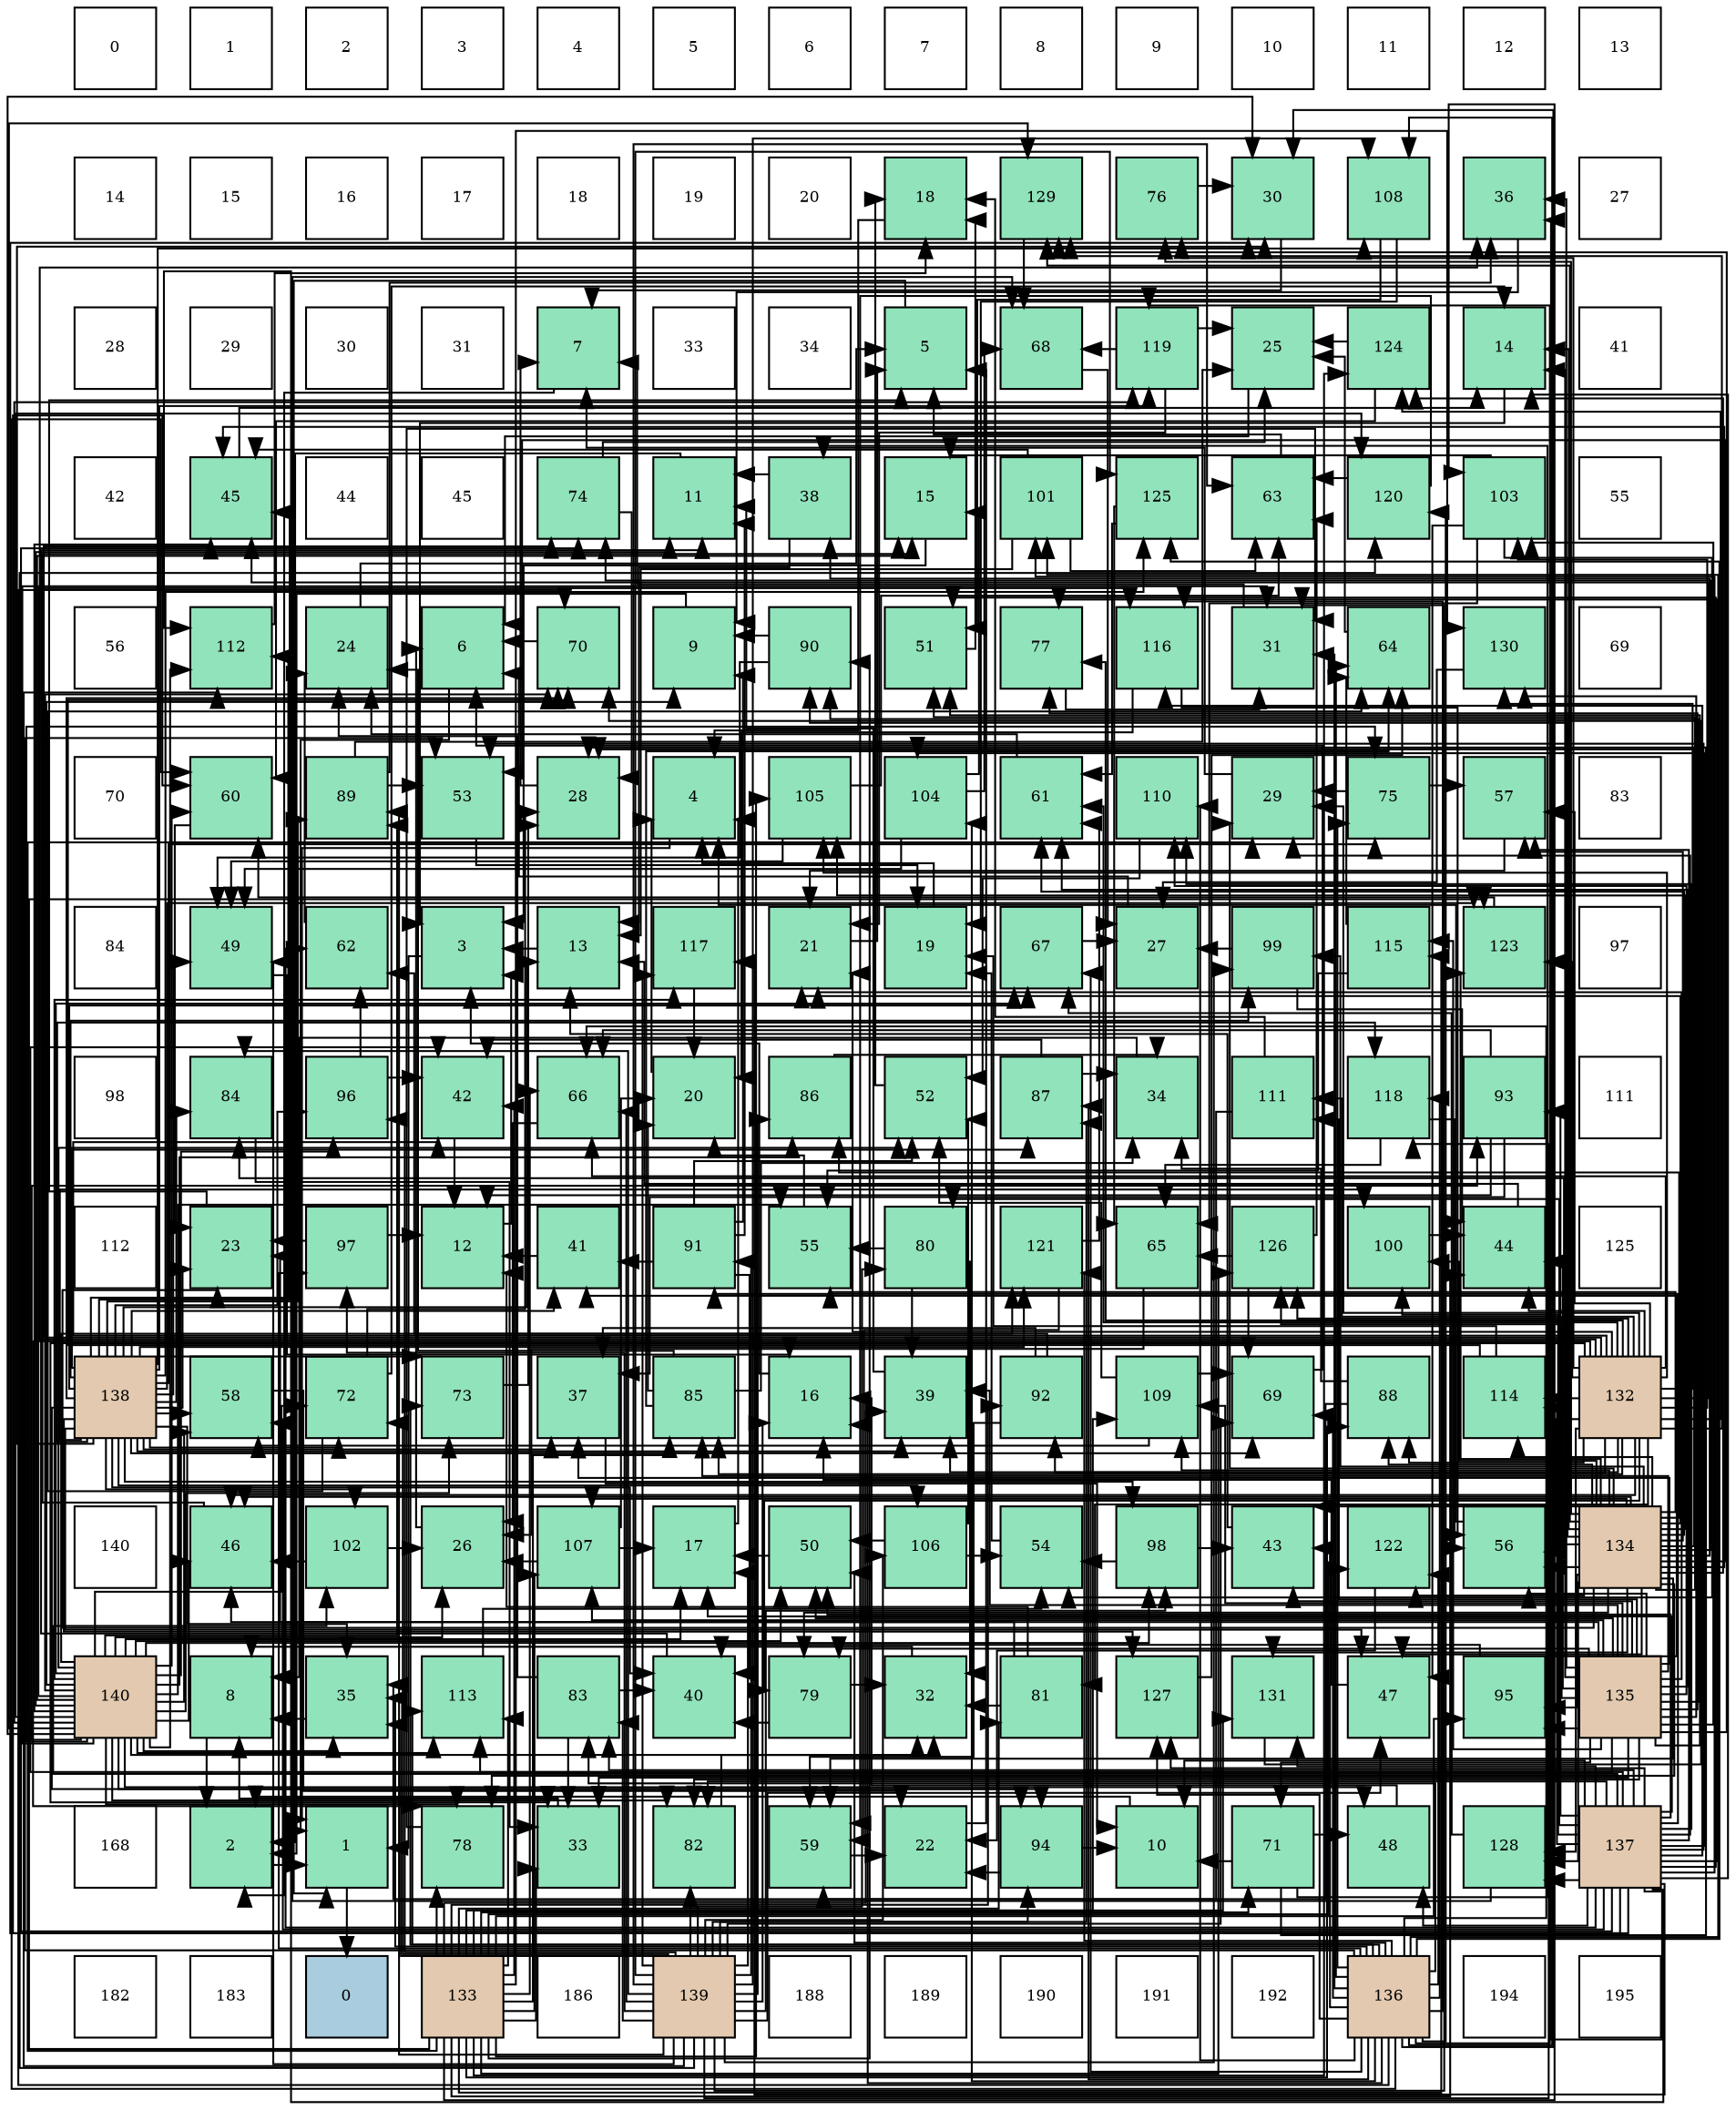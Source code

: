 digraph layout{
 rankdir=TB;
 splines=ortho;
 node [style=filled shape=square fixedsize=true width=0.6];
0[label="0", fontsize=8, fillcolor="#ffffff"];
1[label="1", fontsize=8, fillcolor="#ffffff"];
2[label="2", fontsize=8, fillcolor="#ffffff"];
3[label="3", fontsize=8, fillcolor="#ffffff"];
4[label="4", fontsize=8, fillcolor="#ffffff"];
5[label="5", fontsize=8, fillcolor="#ffffff"];
6[label="6", fontsize=8, fillcolor="#ffffff"];
7[label="7", fontsize=8, fillcolor="#ffffff"];
8[label="8", fontsize=8, fillcolor="#ffffff"];
9[label="9", fontsize=8, fillcolor="#ffffff"];
10[label="10", fontsize=8, fillcolor="#ffffff"];
11[label="11", fontsize=8, fillcolor="#ffffff"];
12[label="12", fontsize=8, fillcolor="#ffffff"];
13[label="13", fontsize=8, fillcolor="#ffffff"];
14[label="14", fontsize=8, fillcolor="#ffffff"];
15[label="15", fontsize=8, fillcolor="#ffffff"];
16[label="16", fontsize=8, fillcolor="#ffffff"];
17[label="17", fontsize=8, fillcolor="#ffffff"];
18[label="18", fontsize=8, fillcolor="#ffffff"];
19[label="19", fontsize=8, fillcolor="#ffffff"];
20[label="20", fontsize=8, fillcolor="#ffffff"];
21[label="18", fontsize=8, fillcolor="#91e3bb"];
22[label="129", fontsize=8, fillcolor="#91e3bb"];
23[label="76", fontsize=8, fillcolor="#91e3bb"];
24[label="30", fontsize=8, fillcolor="#91e3bb"];
25[label="108", fontsize=8, fillcolor="#91e3bb"];
26[label="36", fontsize=8, fillcolor="#91e3bb"];
27[label="27", fontsize=8, fillcolor="#ffffff"];
28[label="28", fontsize=8, fillcolor="#ffffff"];
29[label="29", fontsize=8, fillcolor="#ffffff"];
30[label="30", fontsize=8, fillcolor="#ffffff"];
31[label="31", fontsize=8, fillcolor="#ffffff"];
32[label="7", fontsize=8, fillcolor="#91e3bb"];
33[label="33", fontsize=8, fillcolor="#ffffff"];
34[label="34", fontsize=8, fillcolor="#ffffff"];
35[label="5", fontsize=8, fillcolor="#91e3bb"];
36[label="68", fontsize=8, fillcolor="#91e3bb"];
37[label="119", fontsize=8, fillcolor="#91e3bb"];
38[label="25", fontsize=8, fillcolor="#91e3bb"];
39[label="124", fontsize=8, fillcolor="#91e3bb"];
40[label="14", fontsize=8, fillcolor="#91e3bb"];
41[label="41", fontsize=8, fillcolor="#ffffff"];
42[label="42", fontsize=8, fillcolor="#ffffff"];
43[label="45", fontsize=8, fillcolor="#91e3bb"];
44[label="44", fontsize=8, fillcolor="#ffffff"];
45[label="45", fontsize=8, fillcolor="#ffffff"];
46[label="74", fontsize=8, fillcolor="#91e3bb"];
47[label="11", fontsize=8, fillcolor="#91e3bb"];
48[label="38", fontsize=8, fillcolor="#91e3bb"];
49[label="15", fontsize=8, fillcolor="#91e3bb"];
50[label="101", fontsize=8, fillcolor="#91e3bb"];
51[label="125", fontsize=8, fillcolor="#91e3bb"];
52[label="63", fontsize=8, fillcolor="#91e3bb"];
53[label="120", fontsize=8, fillcolor="#91e3bb"];
54[label="103", fontsize=8, fillcolor="#91e3bb"];
55[label="55", fontsize=8, fillcolor="#ffffff"];
56[label="56", fontsize=8, fillcolor="#ffffff"];
57[label="112", fontsize=8, fillcolor="#91e3bb"];
58[label="24", fontsize=8, fillcolor="#91e3bb"];
59[label="6", fontsize=8, fillcolor="#91e3bb"];
60[label="70", fontsize=8, fillcolor="#91e3bb"];
61[label="9", fontsize=8, fillcolor="#91e3bb"];
62[label="90", fontsize=8, fillcolor="#91e3bb"];
63[label="51", fontsize=8, fillcolor="#91e3bb"];
64[label="77", fontsize=8, fillcolor="#91e3bb"];
65[label="116", fontsize=8, fillcolor="#91e3bb"];
66[label="31", fontsize=8, fillcolor="#91e3bb"];
67[label="64", fontsize=8, fillcolor="#91e3bb"];
68[label="130", fontsize=8, fillcolor="#91e3bb"];
69[label="69", fontsize=8, fillcolor="#ffffff"];
70[label="70", fontsize=8, fillcolor="#ffffff"];
71[label="60", fontsize=8, fillcolor="#91e3bb"];
72[label="89", fontsize=8, fillcolor="#91e3bb"];
73[label="53", fontsize=8, fillcolor="#91e3bb"];
74[label="28", fontsize=8, fillcolor="#91e3bb"];
75[label="4", fontsize=8, fillcolor="#91e3bb"];
76[label="105", fontsize=8, fillcolor="#91e3bb"];
77[label="104", fontsize=8, fillcolor="#91e3bb"];
78[label="61", fontsize=8, fillcolor="#91e3bb"];
79[label="110", fontsize=8, fillcolor="#91e3bb"];
80[label="29", fontsize=8, fillcolor="#91e3bb"];
81[label="75", fontsize=8, fillcolor="#91e3bb"];
82[label="57", fontsize=8, fillcolor="#91e3bb"];
83[label="83", fontsize=8, fillcolor="#ffffff"];
84[label="84", fontsize=8, fillcolor="#ffffff"];
85[label="49", fontsize=8, fillcolor="#91e3bb"];
86[label="62", fontsize=8, fillcolor="#91e3bb"];
87[label="3", fontsize=8, fillcolor="#91e3bb"];
88[label="13", fontsize=8, fillcolor="#91e3bb"];
89[label="117", fontsize=8, fillcolor="#91e3bb"];
90[label="21", fontsize=8, fillcolor="#91e3bb"];
91[label="19", fontsize=8, fillcolor="#91e3bb"];
92[label="67", fontsize=8, fillcolor="#91e3bb"];
93[label="27", fontsize=8, fillcolor="#91e3bb"];
94[label="99", fontsize=8, fillcolor="#91e3bb"];
95[label="115", fontsize=8, fillcolor="#91e3bb"];
96[label="123", fontsize=8, fillcolor="#91e3bb"];
97[label="97", fontsize=8, fillcolor="#ffffff"];
98[label="98", fontsize=8, fillcolor="#ffffff"];
99[label="84", fontsize=8, fillcolor="#91e3bb"];
100[label="96", fontsize=8, fillcolor="#91e3bb"];
101[label="42", fontsize=8, fillcolor="#91e3bb"];
102[label="66", fontsize=8, fillcolor="#91e3bb"];
103[label="20", fontsize=8, fillcolor="#91e3bb"];
104[label="86", fontsize=8, fillcolor="#91e3bb"];
105[label="52", fontsize=8, fillcolor="#91e3bb"];
106[label="87", fontsize=8, fillcolor="#91e3bb"];
107[label="34", fontsize=8, fillcolor="#91e3bb"];
108[label="111", fontsize=8, fillcolor="#91e3bb"];
109[label="118", fontsize=8, fillcolor="#91e3bb"];
110[label="93", fontsize=8, fillcolor="#91e3bb"];
111[label="111", fontsize=8, fillcolor="#ffffff"];
112[label="112", fontsize=8, fillcolor="#ffffff"];
113[label="23", fontsize=8, fillcolor="#91e3bb"];
114[label="97", fontsize=8, fillcolor="#91e3bb"];
115[label="12", fontsize=8, fillcolor="#91e3bb"];
116[label="41", fontsize=8, fillcolor="#91e3bb"];
117[label="91", fontsize=8, fillcolor="#91e3bb"];
118[label="55", fontsize=8, fillcolor="#91e3bb"];
119[label="80", fontsize=8, fillcolor="#91e3bb"];
120[label="121", fontsize=8, fillcolor="#91e3bb"];
121[label="65", fontsize=8, fillcolor="#91e3bb"];
122[label="126", fontsize=8, fillcolor="#91e3bb"];
123[label="100", fontsize=8, fillcolor="#91e3bb"];
124[label="44", fontsize=8, fillcolor="#91e3bb"];
125[label="125", fontsize=8, fillcolor="#ffffff"];
126[label="138", fontsize=8, fillcolor="#e3c9af"];
127[label="58", fontsize=8, fillcolor="#91e3bb"];
128[label="72", fontsize=8, fillcolor="#91e3bb"];
129[label="73", fontsize=8, fillcolor="#91e3bb"];
130[label="37", fontsize=8, fillcolor="#91e3bb"];
131[label="85", fontsize=8, fillcolor="#91e3bb"];
132[label="16", fontsize=8, fillcolor="#91e3bb"];
133[label="39", fontsize=8, fillcolor="#91e3bb"];
134[label="92", fontsize=8, fillcolor="#91e3bb"];
135[label="109", fontsize=8, fillcolor="#91e3bb"];
136[label="69", fontsize=8, fillcolor="#91e3bb"];
137[label="88", fontsize=8, fillcolor="#91e3bb"];
138[label="114", fontsize=8, fillcolor="#91e3bb"];
139[label="132", fontsize=8, fillcolor="#e3c9af"];
140[label="140", fontsize=8, fillcolor="#ffffff"];
141[label="46", fontsize=8, fillcolor="#91e3bb"];
142[label="102", fontsize=8, fillcolor="#91e3bb"];
143[label="26", fontsize=8, fillcolor="#91e3bb"];
144[label="107", fontsize=8, fillcolor="#91e3bb"];
145[label="17", fontsize=8, fillcolor="#91e3bb"];
146[label="50", fontsize=8, fillcolor="#91e3bb"];
147[label="106", fontsize=8, fillcolor="#91e3bb"];
148[label="54", fontsize=8, fillcolor="#91e3bb"];
149[label="98", fontsize=8, fillcolor="#91e3bb"];
150[label="43", fontsize=8, fillcolor="#91e3bb"];
151[label="122", fontsize=8, fillcolor="#91e3bb"];
152[label="56", fontsize=8, fillcolor="#91e3bb"];
153[label="134", fontsize=8, fillcolor="#e3c9af"];
154[label="140", fontsize=8, fillcolor="#e3c9af"];
155[label="8", fontsize=8, fillcolor="#91e3bb"];
156[label="35", fontsize=8, fillcolor="#91e3bb"];
157[label="113", fontsize=8, fillcolor="#91e3bb"];
158[label="83", fontsize=8, fillcolor="#91e3bb"];
159[label="40", fontsize=8, fillcolor="#91e3bb"];
160[label="79", fontsize=8, fillcolor="#91e3bb"];
161[label="32", fontsize=8, fillcolor="#91e3bb"];
162[label="81", fontsize=8, fillcolor="#91e3bb"];
163[label="127", fontsize=8, fillcolor="#91e3bb"];
164[label="131", fontsize=8, fillcolor="#91e3bb"];
165[label="47", fontsize=8, fillcolor="#91e3bb"];
166[label="95", fontsize=8, fillcolor="#91e3bb"];
167[label="135", fontsize=8, fillcolor="#e3c9af"];
168[label="168", fontsize=8, fillcolor="#ffffff"];
169[label="2", fontsize=8, fillcolor="#91e3bb"];
170[label="1", fontsize=8, fillcolor="#91e3bb"];
171[label="78", fontsize=8, fillcolor="#91e3bb"];
172[label="33", fontsize=8, fillcolor="#91e3bb"];
173[label="82", fontsize=8, fillcolor="#91e3bb"];
174[label="59", fontsize=8, fillcolor="#91e3bb"];
175[label="22", fontsize=8, fillcolor="#91e3bb"];
176[label="94", fontsize=8, fillcolor="#91e3bb"];
177[label="10", fontsize=8, fillcolor="#91e3bb"];
178[label="71", fontsize=8, fillcolor="#91e3bb"];
179[label="48", fontsize=8, fillcolor="#91e3bb"];
180[label="128", fontsize=8, fillcolor="#91e3bb"];
181[label="137", fontsize=8, fillcolor="#e3c9af"];
182[label="182", fontsize=8, fillcolor="#ffffff"];
183[label="183", fontsize=8, fillcolor="#ffffff"];
184[label="0", fontsize=8, fillcolor="#a9ccde"];
185[label="133", fontsize=8, fillcolor="#e3c9af"];
186[label="186", fontsize=8, fillcolor="#ffffff"];
187[label="139", fontsize=8, fillcolor="#e3c9af"];
188[label="188", fontsize=8, fillcolor="#ffffff"];
189[label="189", fontsize=8, fillcolor="#ffffff"];
190[label="190", fontsize=8, fillcolor="#ffffff"];
191[label="191", fontsize=8, fillcolor="#ffffff"];
192[label="192", fontsize=8, fillcolor="#ffffff"];
193[label="136", fontsize=8, fillcolor="#e3c9af"];
194[label="194", fontsize=8, fillcolor="#ffffff"];
195[label="195", fontsize=8, fillcolor="#ffffff"];
edge [constraint=false, style=vis];170 -> 184;
169 -> 170;
87 -> 170;
75 -> 170;
35 -> 170;
59 -> 170;
32 -> 169;
155 -> 169;
61 -> 169;
177 -> 169;
47 -> 169;
115 -> 87;
88 -> 87;
40 -> 87;
49 -> 87;
132 -> 87;
145 -> 75;
21 -> 75;
91 -> 75;
103 -> 75;
90 -> 35;
175 -> 35;
113 -> 35;
58 -> 35;
38 -> 59;
143 -> 59;
93 -> 59;
74 -> 32;
80 -> 32;
24 -> 32;
66 -> 32;
161 -> 155;
172 -> 155;
107 -> 155;
156 -> 155;
26 -> 61;
130 -> 177;
48 -> 47;
48 -> 88;
133 -> 47;
159 -> 47;
116 -> 115;
101 -> 115;
150 -> 88;
124 -> 88;
43 -> 40;
141 -> 49;
165 -> 132;
179 -> 132;
85 -> 132;
146 -> 145;
63 -> 21;
105 -> 21;
73 -> 91;
148 -> 91;
118 -> 103;
152 -> 75;
82 -> 90;
127 -> 175;
174 -> 175;
71 -> 113;
78 -> 58;
86 -> 58;
52 -> 35;
67 -> 38;
121 -> 143;
102 -> 143;
92 -> 93;
36 -> 93;
136 -> 59;
60 -> 59;
178 -> 177;
178 -> 74;
178 -> 48;
178 -> 179;
128 -> 40;
128 -> 74;
128 -> 67;
129 -> 74;
46 -> 38;
46 -> 74;
81 -> 80;
81 -> 82;
23 -> 24;
64 -> 66;
171 -> 66;
160 -> 161;
160 -> 159;
119 -> 161;
119 -> 133;
119 -> 118;
162 -> 115;
162 -> 113;
162 -> 161;
173 -> 161;
158 -> 58;
158 -> 172;
158 -> 159;
99 -> 172;
131 -> 103;
131 -> 58;
131 -> 107;
131 -> 67;
104 -> 107;
106 -> 107;
106 -> 101;
137 -> 107;
137 -> 156;
72 -> 38;
72 -> 26;
72 -> 73;
62 -> 61;
62 -> 85;
117 -> 61;
117 -> 47;
117 -> 159;
117 -> 116;
117 -> 105;
134 -> 130;
134 -> 174;
134 -> 86;
110 -> 115;
110 -> 130;
110 -> 102;
176 -> 177;
176 -> 175;
166 -> 159;
166 -> 116;
100 -> 101;
100 -> 86;
114 -> 115;
114 -> 113;
149 -> 150;
149 -> 148;
94 -> 93;
94 -> 124;
123 -> 124;
50 -> 88;
50 -> 43;
50 -> 52;
142 -> 143;
142 -> 141;
54 -> 49;
54 -> 165;
54 -> 148;
54 -> 121;
77 -> 49;
77 -> 85;
77 -> 36;
76 -> 85;
76 -> 52;
147 -> 146;
147 -> 105;
147 -> 148;
144 -> 145;
144 -> 103;
144 -> 143;
25 -> 91;
25 -> 63;
135 -> 105;
135 -> 127;
135 -> 136;
79 -> 105;
108 -> 21;
108 -> 174;
57 -> 21;
157 -> 148;
138 -> 91;
138 -> 60;
95 -> 118;
95 -> 67;
65 -> 103;
65 -> 152;
89 -> 103;
109 -> 152;
109 -> 121;
37 -> 90;
37 -> 38;
37 -> 36;
53 -> 174;
53 -> 52;
120 -> 174;
120 -> 78;
151 -> 175;
96 -> 71;
39 -> 38;
39 -> 71;
51 -> 78;
51 -> 121;
122 -> 52;
122 -> 121;
122 -> 136;
163 -> 67;
180 -> 92;
180 -> 36;
22 -> 36;
68 -> 93;
164 -> 60;
139 -> 90;
139 -> 80;
139 -> 172;
139 -> 26;
139 -> 133;
139 -> 101;
139 -> 124;
139 -> 43;
139 -> 141;
139 -> 152;
139 -> 82;
139 -> 78;
139 -> 102;
139 -> 46;
139 -> 23;
139 -> 64;
139 -> 171;
139 -> 160;
139 -> 162;
139 -> 131;
139 -> 137;
139 -> 134;
139 -> 54;
139 -> 76;
139 -> 108;
139 -> 138;
139 -> 96;
139 -> 39;
139 -> 122;
139 -> 180;
139 -> 22;
139 -> 68;
185 -> 80;
185 -> 172;
185 -> 133;
185 -> 101;
185 -> 124;
185 -> 102;
185 -> 178;
185 -> 171;
185 -> 162;
185 -> 131;
185 -> 137;
185 -> 62;
185 -> 134;
185 -> 166;
185 -> 54;
185 -> 76;
185 -> 144;
185 -> 135;
185 -> 157;
185 -> 95;
185 -> 151;
185 -> 96;
185 -> 39;
185 -> 122;
185 -> 68;
185 -> 164;
153 -> 40;
153 -> 90;
153 -> 113;
153 -> 74;
153 -> 80;
153 -> 48;
153 -> 150;
153 -> 43;
153 -> 141;
153 -> 165;
153 -> 63;
153 -> 73;
153 -> 118;
153 -> 152;
153 -> 82;
153 -> 174;
153 -> 78;
153 -> 46;
153 -> 23;
153 -> 171;
153 -> 160;
153 -> 99;
153 -> 104;
153 -> 137;
153 -> 62;
153 -> 166;
153 -> 94;
153 -> 123;
153 -> 76;
153 -> 144;
153 -> 135;
153 -> 138;
153 -> 151;
153 -> 96;
153 -> 39;
153 -> 180;
153 -> 22;
153 -> 164;
167 -> 40;
167 -> 90;
167 -> 172;
167 -> 26;
167 -> 130;
167 -> 133;
167 -> 101;
167 -> 150;
167 -> 124;
167 -> 141;
167 -> 146;
167 -> 63;
167 -> 152;
167 -> 78;
167 -> 178;
167 -> 64;
167 -> 160;
167 -> 173;
167 -> 131;
167 -> 62;
167 -> 166;
167 -> 54;
167 -> 144;
167 -> 135;
167 -> 79;
167 -> 108;
167 -> 95;
167 -> 122;
167 -> 22;
167 -> 68;
193 -> 132;
193 -> 24;
193 -> 66;
193 -> 156;
193 -> 150;
193 -> 146;
193 -> 73;
193 -> 71;
193 -> 67;
193 -> 102;
193 -> 92;
193 -> 136;
193 -> 60;
193 -> 129;
193 -> 81;
193 -> 158;
193 -> 106;
193 -> 114;
193 -> 50;
193 -> 77;
193 -> 25;
193 -> 79;
193 -> 157;
193 -> 65;
193 -> 109;
193 -> 37;
193 -> 53;
193 -> 120;
193 -> 151;
193 -> 51;
193 -> 163;
181 -> 177;
181 -> 40;
181 -> 145;
181 -> 80;
181 -> 24;
181 -> 26;
181 -> 179;
181 -> 146;
181 -> 63;
181 -> 73;
181 -> 82;
181 -> 127;
181 -> 71;
181 -> 86;
181 -> 46;
181 -> 64;
181 -> 119;
181 -> 173;
181 -> 158;
181 -> 117;
181 -> 110;
181 -> 123;
181 -> 50;
181 -> 142;
181 -> 77;
181 -> 79;
181 -> 57;
181 -> 157;
181 -> 138;
181 -> 65;
181 -> 89;
181 -> 163;
181 -> 180;
181 -> 164;
126 -> 88;
126 -> 113;
126 -> 24;
126 -> 156;
126 -> 130;
126 -> 133;
126 -> 159;
126 -> 116;
126 -> 43;
126 -> 165;
126 -> 85;
126 -> 127;
126 -> 92;
126 -> 136;
126 -> 60;
126 -> 128;
126 -> 129;
126 -> 81;
126 -> 99;
126 -> 106;
126 -> 72;
126 -> 176;
126 -> 100;
126 -> 149;
126 -> 94;
126 -> 123;
126 -> 142;
126 -> 147;
126 -> 25;
126 -> 57;
126 -> 109;
126 -> 37;
126 -> 120;
126 -> 96;
126 -> 51;
126 -> 163;
187 -> 132;
187 -> 145;
187 -> 66;
187 -> 156;
187 -> 165;
187 -> 85;
187 -> 52;
187 -> 102;
187 -> 136;
187 -> 128;
187 -> 119;
187 -> 173;
187 -> 158;
187 -> 99;
187 -> 104;
187 -> 106;
187 -> 72;
187 -> 117;
187 -> 176;
187 -> 100;
187 -> 114;
187 -> 149;
187 -> 94;
187 -> 147;
187 -> 25;
187 -> 57;
187 -> 89;
187 -> 109;
187 -> 53;
187 -> 51;
154 -> 61;
154 -> 47;
154 -> 49;
154 -> 145;
154 -> 143;
154 -> 24;
154 -> 66;
154 -> 161;
154 -> 156;
154 -> 43;
154 -> 141;
154 -> 179;
154 -> 146;
154 -> 105;
154 -> 118;
154 -> 127;
154 -> 71;
154 -> 92;
154 -> 60;
154 -> 128;
154 -> 129;
154 -> 81;
154 -> 171;
154 -> 173;
154 -> 104;
154 -> 72;
154 -> 110;
154 -> 176;
154 -> 100;
154 -> 149;
154 -> 57;
154 -> 157;
154 -> 65;
154 -> 89;
154 -> 37;
154 -> 53;
154 -> 120;
154 -> 22;
edge [constraint=true, style=invis];
0 -> 14 -> 28 -> 42 -> 56 -> 70 -> 84 -> 98 -> 112 -> 126 -> 140 -> 154 -> 168 -> 182;
1 -> 15 -> 29 -> 43 -> 57 -> 71 -> 85 -> 99 -> 113 -> 127 -> 141 -> 155 -> 169 -> 183;
2 -> 16 -> 30 -> 44 -> 58 -> 72 -> 86 -> 100 -> 114 -> 128 -> 142 -> 156 -> 170 -> 184;
3 -> 17 -> 31 -> 45 -> 59 -> 73 -> 87 -> 101 -> 115 -> 129 -> 143 -> 157 -> 171 -> 185;
4 -> 18 -> 32 -> 46 -> 60 -> 74 -> 88 -> 102 -> 116 -> 130 -> 144 -> 158 -> 172 -> 186;
5 -> 19 -> 33 -> 47 -> 61 -> 75 -> 89 -> 103 -> 117 -> 131 -> 145 -> 159 -> 173 -> 187;
6 -> 20 -> 34 -> 48 -> 62 -> 76 -> 90 -> 104 -> 118 -> 132 -> 146 -> 160 -> 174 -> 188;
7 -> 21 -> 35 -> 49 -> 63 -> 77 -> 91 -> 105 -> 119 -> 133 -> 147 -> 161 -> 175 -> 189;
8 -> 22 -> 36 -> 50 -> 64 -> 78 -> 92 -> 106 -> 120 -> 134 -> 148 -> 162 -> 176 -> 190;
9 -> 23 -> 37 -> 51 -> 65 -> 79 -> 93 -> 107 -> 121 -> 135 -> 149 -> 163 -> 177 -> 191;
10 -> 24 -> 38 -> 52 -> 66 -> 80 -> 94 -> 108 -> 122 -> 136 -> 150 -> 164 -> 178 -> 192;
11 -> 25 -> 39 -> 53 -> 67 -> 81 -> 95 -> 109 -> 123 -> 137 -> 151 -> 165 -> 179 -> 193;
12 -> 26 -> 40 -> 54 -> 68 -> 82 -> 96 -> 110 -> 124 -> 138 -> 152 -> 166 -> 180 -> 194;
13 -> 27 -> 41 -> 55 -> 69 -> 83 -> 97 -> 111 -> 125 -> 139 -> 153 -> 167 -> 181 -> 195;
rank = same {0 -> 1 -> 2 -> 3 -> 4 -> 5 -> 6 -> 7 -> 8 -> 9 -> 10 -> 11 -> 12 -> 13};
rank = same {14 -> 15 -> 16 -> 17 -> 18 -> 19 -> 20 -> 21 -> 22 -> 23 -> 24 -> 25 -> 26 -> 27};
rank = same {28 -> 29 -> 30 -> 31 -> 32 -> 33 -> 34 -> 35 -> 36 -> 37 -> 38 -> 39 -> 40 -> 41};
rank = same {42 -> 43 -> 44 -> 45 -> 46 -> 47 -> 48 -> 49 -> 50 -> 51 -> 52 -> 53 -> 54 -> 55};
rank = same {56 -> 57 -> 58 -> 59 -> 60 -> 61 -> 62 -> 63 -> 64 -> 65 -> 66 -> 67 -> 68 -> 69};
rank = same {70 -> 71 -> 72 -> 73 -> 74 -> 75 -> 76 -> 77 -> 78 -> 79 -> 80 -> 81 -> 82 -> 83};
rank = same {84 -> 85 -> 86 -> 87 -> 88 -> 89 -> 90 -> 91 -> 92 -> 93 -> 94 -> 95 -> 96 -> 97};
rank = same {98 -> 99 -> 100 -> 101 -> 102 -> 103 -> 104 -> 105 -> 106 -> 107 -> 108 -> 109 -> 110 -> 111};
rank = same {112 -> 113 -> 114 -> 115 -> 116 -> 117 -> 118 -> 119 -> 120 -> 121 -> 122 -> 123 -> 124 -> 125};
rank = same {126 -> 127 -> 128 -> 129 -> 130 -> 131 -> 132 -> 133 -> 134 -> 135 -> 136 -> 137 -> 138 -> 139};
rank = same {140 -> 141 -> 142 -> 143 -> 144 -> 145 -> 146 -> 147 -> 148 -> 149 -> 150 -> 151 -> 152 -> 153};
rank = same {154 -> 155 -> 156 -> 157 -> 158 -> 159 -> 160 -> 161 -> 162 -> 163 -> 164 -> 165 -> 166 -> 167};
rank = same {168 -> 169 -> 170 -> 171 -> 172 -> 173 -> 174 -> 175 -> 176 -> 177 -> 178 -> 179 -> 180 -> 181};
rank = same {182 -> 183 -> 184 -> 185 -> 186 -> 187 -> 188 -> 189 -> 190 -> 191 -> 192 -> 193 -> 194 -> 195};
}